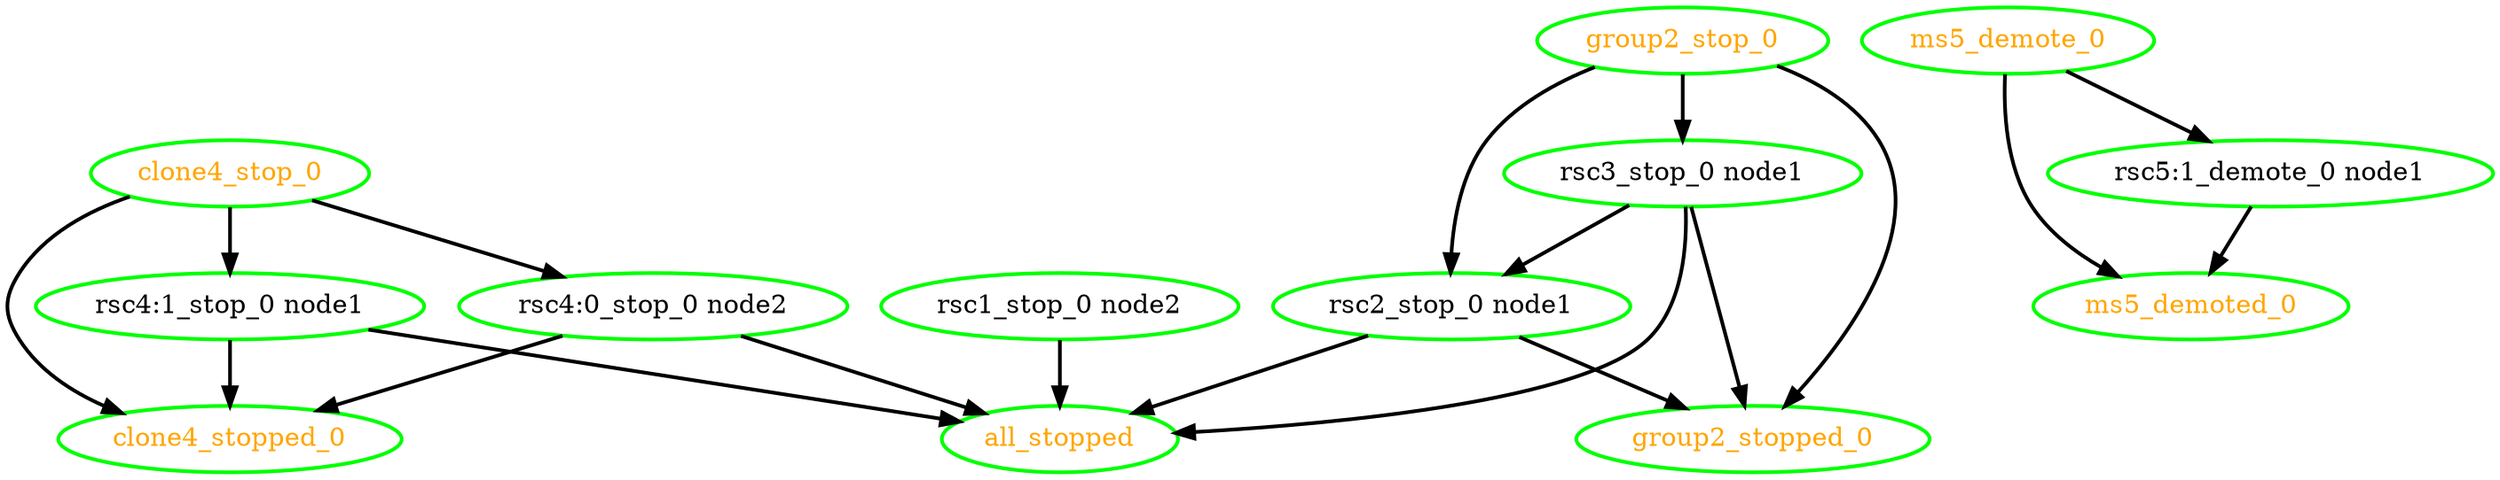 digraph "g" {
"all_stopped" [ style=bold color="green" fontcolor="orange" ]
"clone4_stop_0" -> "clone4_stopped_0" [ style = bold]
"clone4_stop_0" -> "rsc4:0_stop_0 node2" [ style = bold]
"clone4_stop_0" -> "rsc4:1_stop_0 node1" [ style = bold]
"clone4_stop_0" [ style=bold color="green" fontcolor="orange" ]
"clone4_stopped_0" [ style=bold color="green" fontcolor="orange" ]
"group2_stop_0" -> "group2_stopped_0" [ style = bold]
"group2_stop_0" -> "rsc2_stop_0 node1" [ style = bold]
"group2_stop_0" -> "rsc3_stop_0 node1" [ style = bold]
"group2_stop_0" [ style=bold color="green" fontcolor="orange" ]
"group2_stopped_0" [ style=bold color="green" fontcolor="orange" ]
"ms5_demote_0" -> "ms5_demoted_0" [ style = bold]
"ms5_demote_0" -> "rsc5:1_demote_0 node1" [ style = bold]
"ms5_demote_0" [ style=bold color="green" fontcolor="orange" ]
"ms5_demoted_0" [ style=bold color="green" fontcolor="orange" ]
"rsc1_stop_0 node2" -> "all_stopped" [ style = bold]
"rsc1_stop_0 node2" [ style=bold color="green" fontcolor="black" ]
"rsc2_stop_0 node1" -> "all_stopped" [ style = bold]
"rsc2_stop_0 node1" -> "group2_stopped_0" [ style = bold]
"rsc2_stop_0 node1" [ style=bold color="green" fontcolor="black" ]
"rsc3_stop_0 node1" -> "all_stopped" [ style = bold]
"rsc3_stop_0 node1" -> "group2_stopped_0" [ style = bold]
"rsc3_stop_0 node1" -> "rsc2_stop_0 node1" [ style = bold]
"rsc3_stop_0 node1" [ style=bold color="green" fontcolor="black" ]
"rsc4:0_stop_0 node2" -> "all_stopped" [ style = bold]
"rsc4:0_stop_0 node2" -> "clone4_stopped_0" [ style = bold]
"rsc4:0_stop_0 node2" [ style=bold color="green" fontcolor="black" ]
"rsc4:1_stop_0 node1" -> "all_stopped" [ style = bold]
"rsc4:1_stop_0 node1" -> "clone4_stopped_0" [ style = bold]
"rsc4:1_stop_0 node1" [ style=bold color="green" fontcolor="black" ]
"rsc5:1_demote_0 node1" -> "ms5_demoted_0" [ style = bold]
"rsc5:1_demote_0 node1" [ style=bold color="green" fontcolor="black" ]
}
